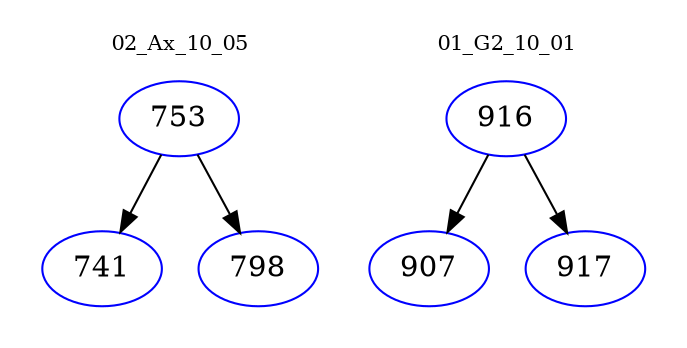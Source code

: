 digraph{
subgraph cluster_0 {
color = white
label = "02_Ax_10_05";
fontsize=10;
T0_753 [label="753", color="blue"]
T0_753 -> T0_741 [color="black"]
T0_741 [label="741", color="blue"]
T0_753 -> T0_798 [color="black"]
T0_798 [label="798", color="blue"]
}
subgraph cluster_1 {
color = white
label = "01_G2_10_01";
fontsize=10;
T1_916 [label="916", color="blue"]
T1_916 -> T1_907 [color="black"]
T1_907 [label="907", color="blue"]
T1_916 -> T1_917 [color="black"]
T1_917 [label="917", color="blue"]
}
}
